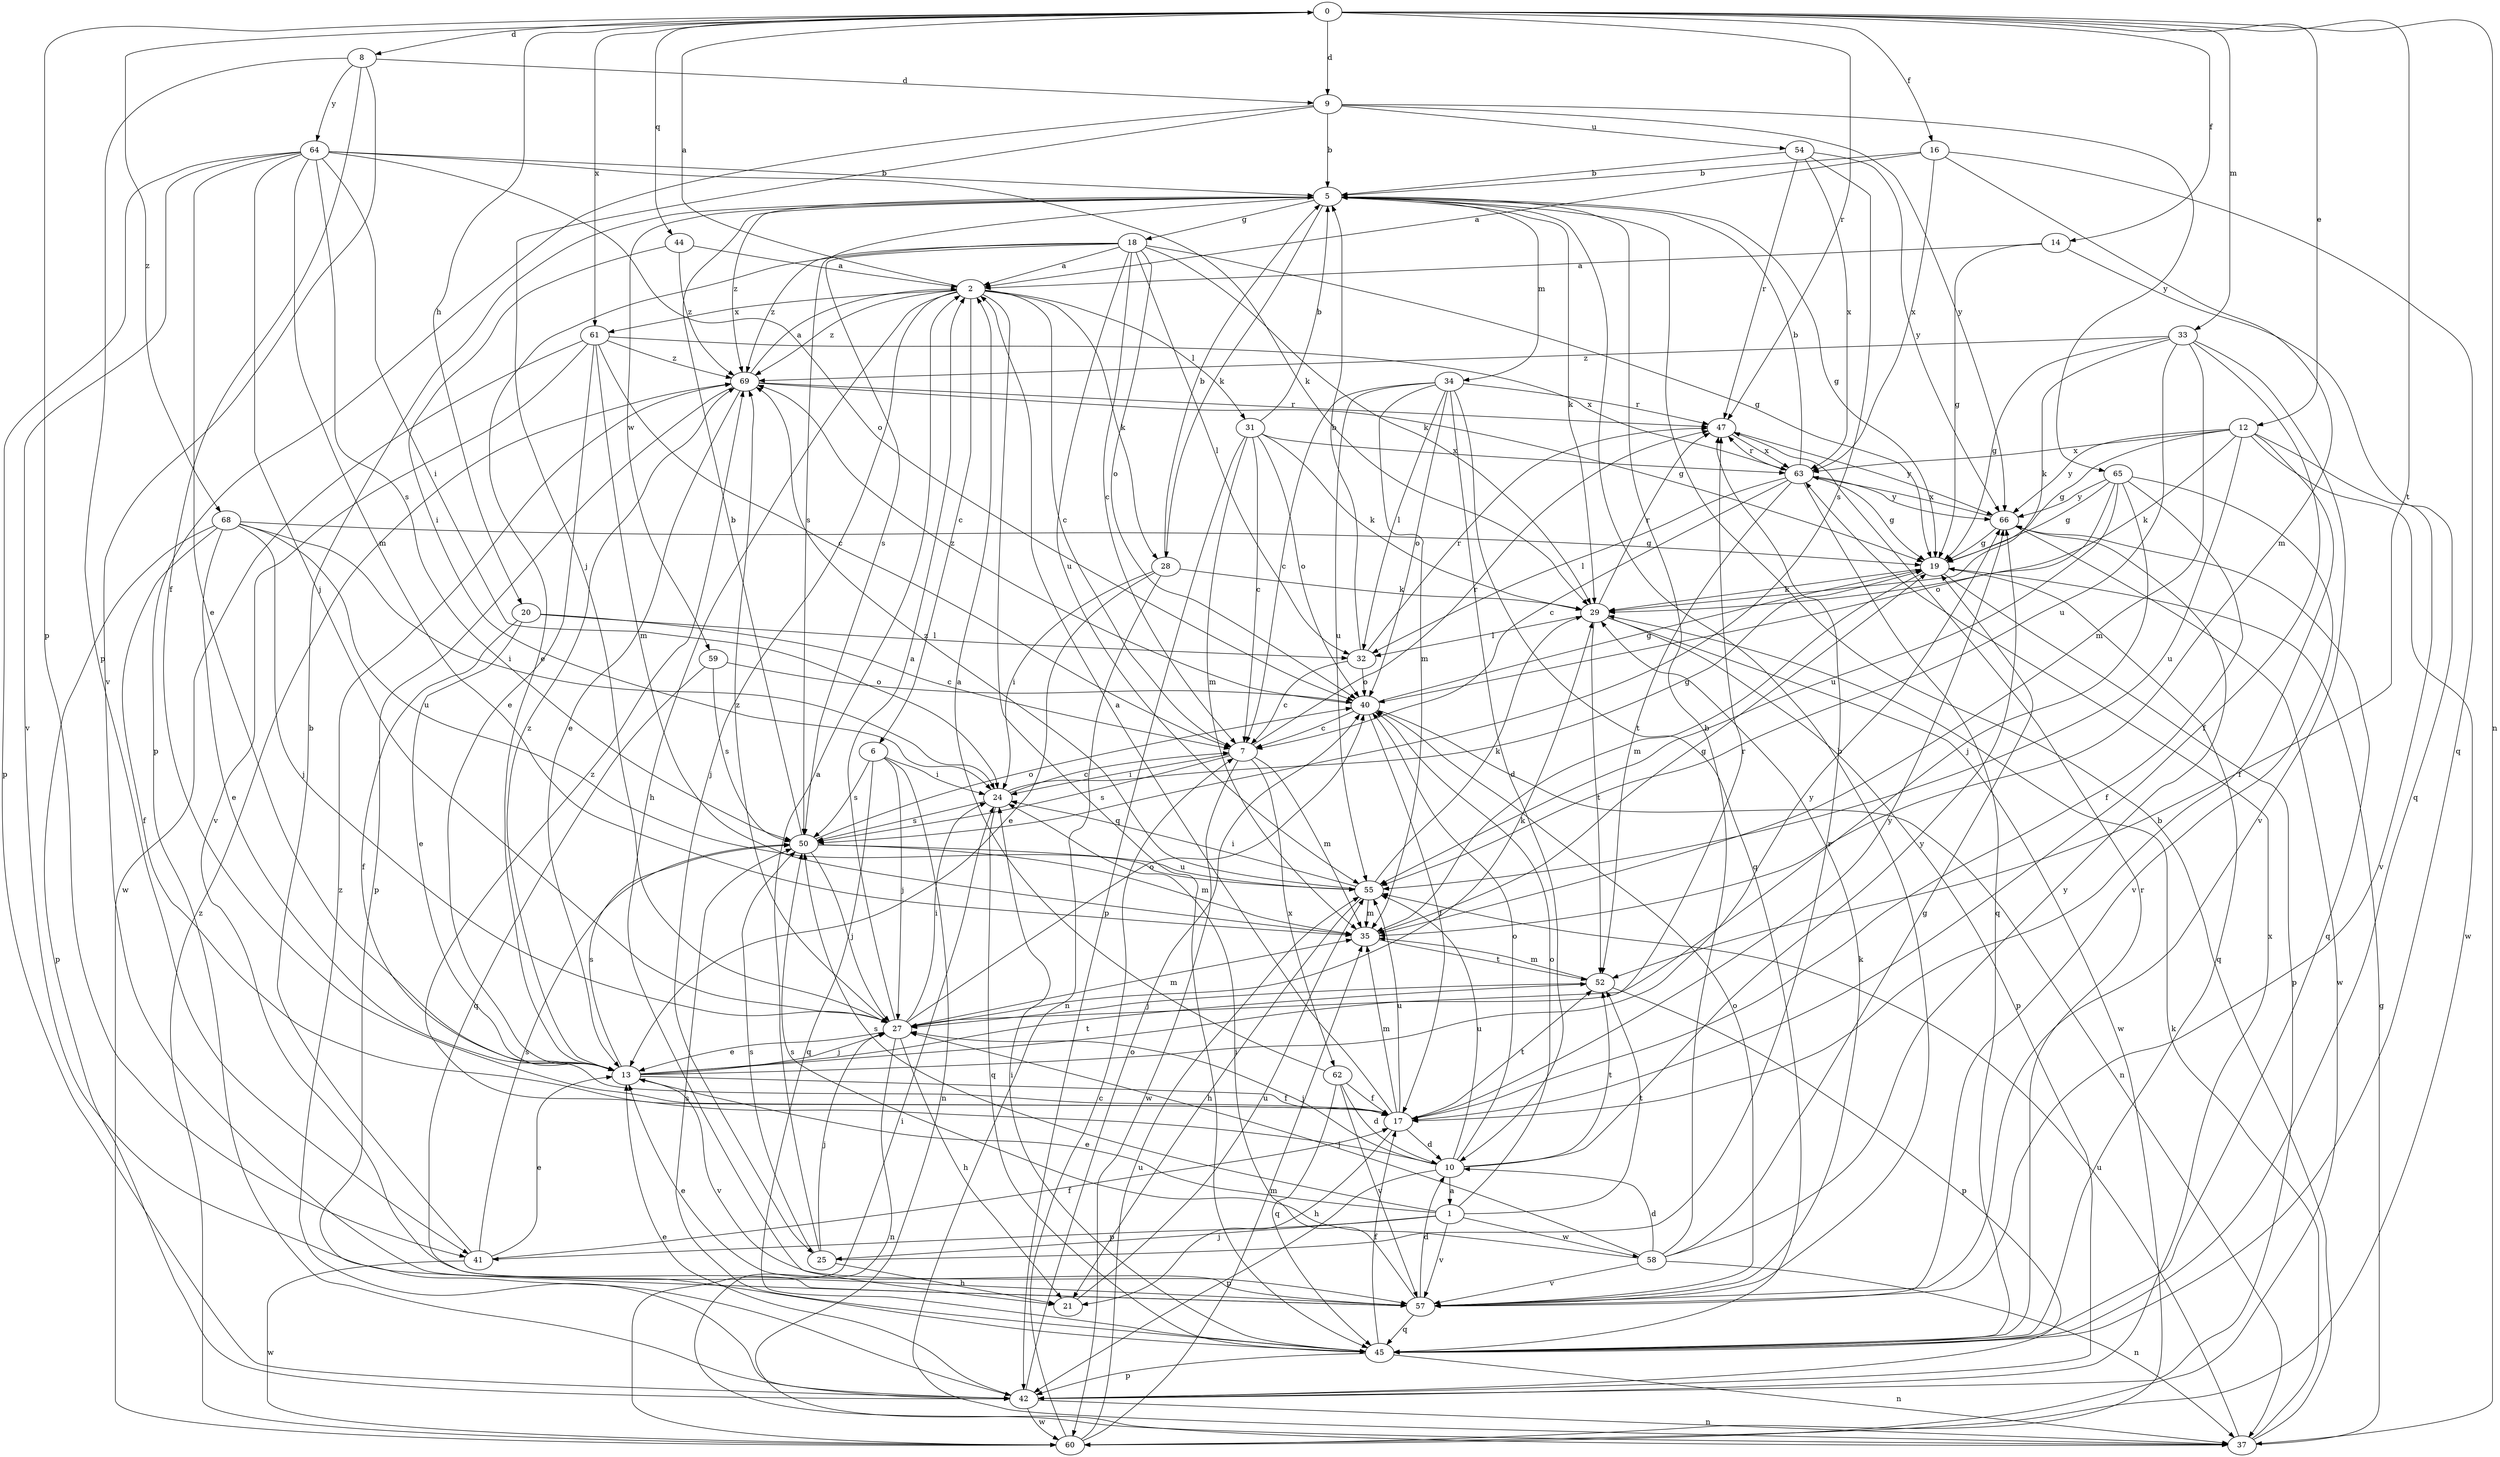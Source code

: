 strict digraph  {
0;
1;
2;
5;
6;
7;
8;
9;
10;
12;
13;
14;
16;
17;
18;
19;
20;
21;
24;
25;
27;
28;
29;
31;
32;
33;
34;
35;
37;
40;
41;
42;
44;
45;
47;
50;
52;
54;
55;
57;
58;
59;
60;
61;
62;
63;
64;
65;
66;
68;
69;
0 -> 8  [label=d];
0 -> 9  [label=d];
0 -> 12  [label=e];
0 -> 14  [label=f];
0 -> 16  [label=f];
0 -> 20  [label=h];
0 -> 33  [label=m];
0 -> 37  [label=n];
0 -> 41  [label=p];
0 -> 44  [label=q];
0 -> 47  [label=r];
0 -> 52  [label=t];
0 -> 61  [label=x];
0 -> 68  [label=z];
1 -> 13  [label=e];
1 -> 25  [label=j];
1 -> 40  [label=o];
1 -> 41  [label=p];
1 -> 50  [label=s];
1 -> 52  [label=t];
1 -> 57  [label=v];
1 -> 58  [label=w];
2 -> 0  [label=a];
2 -> 6  [label=c];
2 -> 7  [label=c];
2 -> 21  [label=h];
2 -> 25  [label=j];
2 -> 28  [label=k];
2 -> 31  [label=l];
2 -> 45  [label=q];
2 -> 61  [label=x];
2 -> 69  [label=z];
5 -> 18  [label=g];
5 -> 19  [label=g];
5 -> 28  [label=k];
5 -> 29  [label=k];
5 -> 34  [label=m];
5 -> 50  [label=s];
5 -> 59  [label=w];
5 -> 69  [label=z];
6 -> 24  [label=i];
6 -> 27  [label=j];
6 -> 37  [label=n];
6 -> 45  [label=q];
6 -> 50  [label=s];
7 -> 24  [label=i];
7 -> 35  [label=m];
7 -> 47  [label=r];
7 -> 50  [label=s];
7 -> 60  [label=w];
7 -> 62  [label=x];
8 -> 9  [label=d];
8 -> 17  [label=f];
8 -> 41  [label=p];
8 -> 57  [label=v];
8 -> 64  [label=y];
9 -> 5  [label=b];
9 -> 27  [label=j];
9 -> 42  [label=p];
9 -> 54  [label=u];
9 -> 65  [label=y];
9 -> 66  [label=y];
10 -> 1  [label=a];
10 -> 27  [label=j];
10 -> 40  [label=o];
10 -> 42  [label=p];
10 -> 52  [label=t];
10 -> 55  [label=u];
10 -> 66  [label=y];
10 -> 69  [label=z];
12 -> 17  [label=f];
12 -> 19  [label=g];
12 -> 29  [label=k];
12 -> 55  [label=u];
12 -> 57  [label=v];
12 -> 60  [label=w];
12 -> 63  [label=x];
12 -> 66  [label=y];
13 -> 17  [label=f];
13 -> 27  [label=j];
13 -> 47  [label=r];
13 -> 50  [label=s];
13 -> 52  [label=t];
13 -> 57  [label=v];
13 -> 66  [label=y];
13 -> 69  [label=z];
14 -> 2  [label=a];
14 -> 19  [label=g];
14 -> 45  [label=q];
16 -> 2  [label=a];
16 -> 5  [label=b];
16 -> 35  [label=m];
16 -> 45  [label=q];
16 -> 63  [label=x];
17 -> 2  [label=a];
17 -> 10  [label=d];
17 -> 21  [label=h];
17 -> 35  [label=m];
17 -> 52  [label=t];
17 -> 55  [label=u];
17 -> 66  [label=y];
18 -> 2  [label=a];
18 -> 7  [label=c];
18 -> 13  [label=e];
18 -> 19  [label=g];
18 -> 29  [label=k];
18 -> 32  [label=l];
18 -> 40  [label=o];
18 -> 50  [label=s];
18 -> 55  [label=u];
18 -> 69  [label=z];
19 -> 29  [label=k];
19 -> 35  [label=m];
19 -> 42  [label=p];
19 -> 45  [label=q];
20 -> 7  [label=c];
20 -> 13  [label=e];
20 -> 17  [label=f];
20 -> 32  [label=l];
21 -> 55  [label=u];
24 -> 7  [label=c];
24 -> 19  [label=g];
24 -> 45  [label=q];
24 -> 50  [label=s];
25 -> 2  [label=a];
25 -> 21  [label=h];
25 -> 27  [label=j];
25 -> 47  [label=r];
25 -> 50  [label=s];
27 -> 2  [label=a];
27 -> 13  [label=e];
27 -> 21  [label=h];
27 -> 24  [label=i];
27 -> 29  [label=k];
27 -> 35  [label=m];
27 -> 37  [label=n];
27 -> 40  [label=o];
27 -> 69  [label=z];
28 -> 5  [label=b];
28 -> 13  [label=e];
28 -> 24  [label=i];
28 -> 29  [label=k];
28 -> 37  [label=n];
29 -> 32  [label=l];
29 -> 42  [label=p];
29 -> 47  [label=r];
29 -> 52  [label=t];
29 -> 60  [label=w];
31 -> 5  [label=b];
31 -> 7  [label=c];
31 -> 29  [label=k];
31 -> 35  [label=m];
31 -> 40  [label=o];
31 -> 42  [label=p];
31 -> 63  [label=x];
32 -> 5  [label=b];
32 -> 7  [label=c];
32 -> 40  [label=o];
32 -> 47  [label=r];
33 -> 17  [label=f];
33 -> 19  [label=g];
33 -> 29  [label=k];
33 -> 35  [label=m];
33 -> 55  [label=u];
33 -> 57  [label=v];
33 -> 69  [label=z];
34 -> 7  [label=c];
34 -> 10  [label=d];
34 -> 32  [label=l];
34 -> 35  [label=m];
34 -> 40  [label=o];
34 -> 45  [label=q];
34 -> 47  [label=r];
34 -> 55  [label=u];
35 -> 19  [label=g];
35 -> 52  [label=t];
37 -> 5  [label=b];
37 -> 19  [label=g];
37 -> 29  [label=k];
37 -> 55  [label=u];
40 -> 7  [label=c];
40 -> 17  [label=f];
40 -> 19  [label=g];
40 -> 37  [label=n];
40 -> 69  [label=z];
41 -> 5  [label=b];
41 -> 13  [label=e];
41 -> 17  [label=f];
41 -> 50  [label=s];
41 -> 60  [label=w];
42 -> 13  [label=e];
42 -> 37  [label=n];
42 -> 40  [label=o];
42 -> 60  [label=w];
42 -> 63  [label=x];
42 -> 69  [label=z];
44 -> 2  [label=a];
44 -> 24  [label=i];
44 -> 69  [label=z];
45 -> 17  [label=f];
45 -> 24  [label=i];
45 -> 37  [label=n];
45 -> 42  [label=p];
45 -> 47  [label=r];
45 -> 50  [label=s];
47 -> 63  [label=x];
47 -> 66  [label=y];
50 -> 5  [label=b];
50 -> 27  [label=j];
50 -> 35  [label=m];
50 -> 40  [label=o];
50 -> 55  [label=u];
52 -> 27  [label=j];
52 -> 35  [label=m];
52 -> 42  [label=p];
54 -> 5  [label=b];
54 -> 47  [label=r];
54 -> 50  [label=s];
54 -> 63  [label=x];
54 -> 66  [label=y];
55 -> 21  [label=h];
55 -> 24  [label=i];
55 -> 29  [label=k];
55 -> 35  [label=m];
55 -> 69  [label=z];
57 -> 5  [label=b];
57 -> 10  [label=d];
57 -> 13  [label=e];
57 -> 24  [label=i];
57 -> 29  [label=k];
57 -> 40  [label=o];
57 -> 45  [label=q];
58 -> 5  [label=b];
58 -> 10  [label=d];
58 -> 19  [label=g];
58 -> 27  [label=j];
58 -> 37  [label=n];
58 -> 50  [label=s];
58 -> 57  [label=v];
58 -> 66  [label=y];
59 -> 40  [label=o];
59 -> 45  [label=q];
59 -> 50  [label=s];
60 -> 7  [label=c];
60 -> 24  [label=i];
60 -> 35  [label=m];
60 -> 55  [label=u];
60 -> 69  [label=z];
61 -> 7  [label=c];
61 -> 13  [label=e];
61 -> 35  [label=m];
61 -> 57  [label=v];
61 -> 60  [label=w];
61 -> 63  [label=x];
61 -> 69  [label=z];
62 -> 2  [label=a];
62 -> 10  [label=d];
62 -> 17  [label=f];
62 -> 45  [label=q];
62 -> 57  [label=v];
63 -> 5  [label=b];
63 -> 7  [label=c];
63 -> 19  [label=g];
63 -> 32  [label=l];
63 -> 45  [label=q];
63 -> 47  [label=r];
63 -> 52  [label=t];
63 -> 66  [label=y];
64 -> 5  [label=b];
64 -> 13  [label=e];
64 -> 24  [label=i];
64 -> 27  [label=j];
64 -> 29  [label=k];
64 -> 35  [label=m];
64 -> 40  [label=o];
64 -> 42  [label=p];
64 -> 50  [label=s];
64 -> 57  [label=v];
65 -> 17  [label=f];
65 -> 19  [label=g];
65 -> 27  [label=j];
65 -> 40  [label=o];
65 -> 55  [label=u];
65 -> 57  [label=v];
65 -> 66  [label=y];
66 -> 19  [label=g];
66 -> 45  [label=q];
66 -> 60  [label=w];
66 -> 63  [label=x];
68 -> 13  [label=e];
68 -> 17  [label=f];
68 -> 19  [label=g];
68 -> 24  [label=i];
68 -> 27  [label=j];
68 -> 42  [label=p];
68 -> 55  [label=u];
69 -> 2  [label=a];
69 -> 13  [label=e];
69 -> 19  [label=g];
69 -> 42  [label=p];
69 -> 47  [label=r];
}
